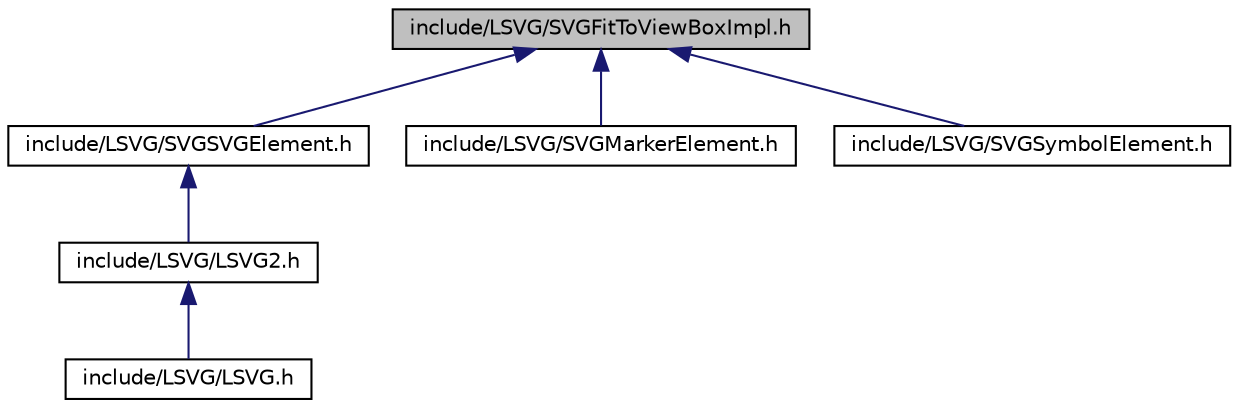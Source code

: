 digraph G
{
  edge [fontname="Helvetica",fontsize="10",labelfontname="Helvetica",labelfontsize="10"];
  node [fontname="Helvetica",fontsize="10",shape=record];
  Node1 [label="include/LSVG/SVGFitToViewBoxImpl.h",height=0.2,width=0.4,color="black", fillcolor="grey75", style="filled" fontcolor="black"];
  Node1 -> Node2 [dir="back",color="midnightblue",fontsize="10",style="solid",fontname="Helvetica"];
  Node2 [label="include/LSVG/SVGSVGElement.h",height=0.2,width=0.4,color="black", fillcolor="white", style="filled",URL="$_s_v_g_s_v_g_element_8h.html"];
  Node2 -> Node3 [dir="back",color="midnightblue",fontsize="10",style="solid",fontname="Helvetica"];
  Node3 [label="include/LSVG/LSVG2.h",height=0.2,width=0.4,color="black", fillcolor="white", style="filled",URL="$_l_s_v_g2_8h.html"];
  Node3 -> Node4 [dir="back",color="midnightblue",fontsize="10",style="solid",fontname="Helvetica"];
  Node4 [label="include/LSVG/LSVG.h",height=0.2,width=0.4,color="black", fillcolor="white", style="filled",URL="$_l_s_v_g_8h.html"];
  Node1 -> Node5 [dir="back",color="midnightblue",fontsize="10",style="solid",fontname="Helvetica"];
  Node5 [label="include/LSVG/SVGMarkerElement.h",height=0.2,width=0.4,color="black", fillcolor="white", style="filled",URL="$_s_v_g_marker_element_8h.html"];
  Node1 -> Node6 [dir="back",color="midnightblue",fontsize="10",style="solid",fontname="Helvetica"];
  Node6 [label="include/LSVG/SVGSymbolElement.h",height=0.2,width=0.4,color="black", fillcolor="white", style="filled",URL="$_s_v_g_symbol_element_8h.html"];
}
